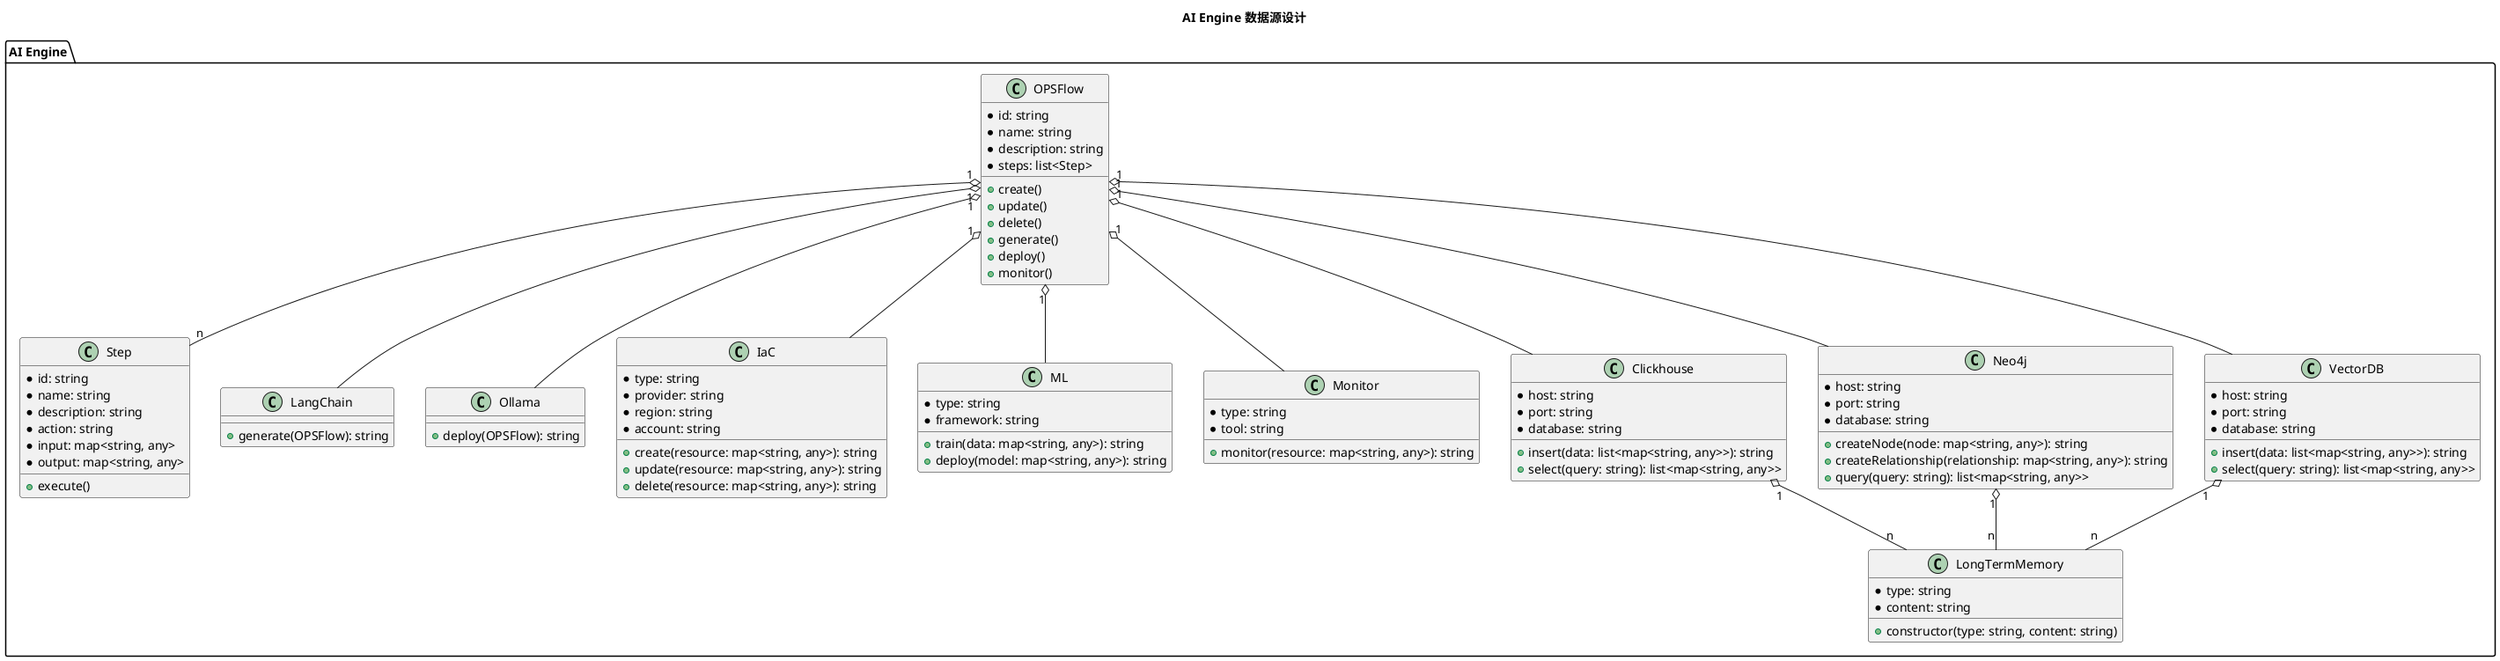 @startuml

title AI Engine 数据源设计

package "AI Engine" {
  class "OPSFlow" {
    * id: string
    * name: string
    * description: string
    * steps: list<Step>

    + create()
    + update()
    + delete()
    + generate()
    + deploy()
    + monitor()
  }

  class "Step" {
    * id: string
    * name: string
    * description: string
    * action: string
    * input: map<string, any>
    * output: map<string, any>

    + execute()
  }

  class "LangChain" {
    + generate(OPSFlow): string
  }

  class "Ollama" {
    + deploy(OPSFlow): string
  }

  class "IaC" {
    * type: string
    * provider: string
    * region: string
    * account: string

    + create(resource: map<string, any>): string
    + update(resource: map<string, any>): string
    + delete(resource: map<string, any>): string
  }

  class "ML" {
    * type: string
    * framework: string

    + train(data: map<string, any>): string
    + deploy(model: map<string, any>): string
  }

  class "Monitor" {
    * type: string
    * tool: string

    + monitor(resource: map<string, any>): string
  }

  class "Clickhouse" {
    * host: string
    * port: string
    * database: string

    + insert(data: list<map<string, any>>): string
    + select(query: string): list<map<string, any>>
  }

  class "Neo4j" {
    * host: string
    * port: string
    * database: string

    + createNode(node: map<string, any>): string
    + createRelationship(relationship: map<string, any>): string
    + query(query: string): list<map<string, any>>
  }

  class "VectorDB" {
    * host: string
    * port: string
    * database: string

    + insert(data: list<map<string, any>>): string
    + select(query: string): list<map<string, any>>
  }

  OPSFlow "1" o-- "n" Step
  OPSFlow "1" o-- LangChain
  OPSFlow "1" o-- Ollama
  OPSFlow "1" o-- IaC
  OPSFlow "1" o-- ML
  OPSFlow "1" o-- Monitor

  OPSFlow "1" o-- Clickhouse
  OPSFlow "1" o-- Neo4j
  OPSFlow "1" o-- VectorDB

  Clickhouse "1" o-- "n" LongTermMemory
  Neo4j "1" o-- "n" LongTermMemory
  VectorDB "1" o-- "n" LongTermMemory

 class "LongTermMemory" {
    * type: string
    * content: string

    + constructor(type: string, content: string)
  }

}

@enduml
